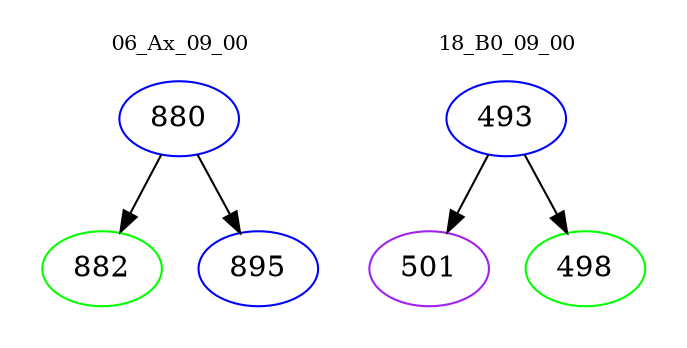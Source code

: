digraph{
subgraph cluster_0 {
color = white
label = "06_Ax_09_00";
fontsize=10;
T0_880 [label="880", color="blue"]
T0_880 -> T0_882 [color="black"]
T0_882 [label="882", color="green"]
T0_880 -> T0_895 [color="black"]
T0_895 [label="895", color="blue"]
}
subgraph cluster_1 {
color = white
label = "18_B0_09_00";
fontsize=10;
T1_493 [label="493", color="blue"]
T1_493 -> T1_501 [color="black"]
T1_501 [label="501", color="purple"]
T1_493 -> T1_498 [color="black"]
T1_498 [label="498", color="green"]
}
}
